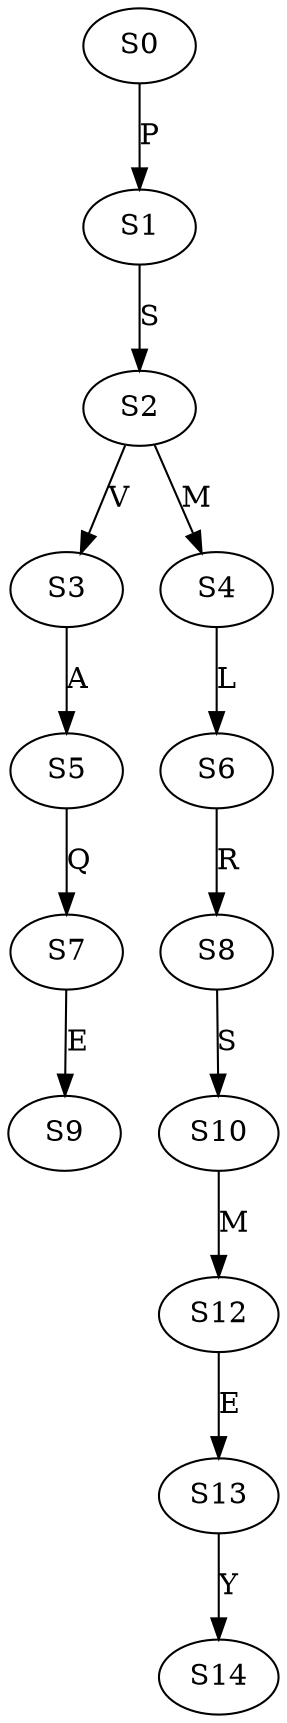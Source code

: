strict digraph  {
	S0 -> S1 [ label = P ];
	S1 -> S2 [ label = S ];
	S2 -> S3 [ label = V ];
	S2 -> S4 [ label = M ];
	S3 -> S5 [ label = A ];
	S4 -> S6 [ label = L ];
	S5 -> S7 [ label = Q ];
	S6 -> S8 [ label = R ];
	S7 -> S9 [ label = E ];
	S8 -> S10 [ label = S ];
	S10 -> S12 [ label = M ];
	S12 -> S13 [ label = E ];
	S13 -> S14 [ label = Y ];
}

